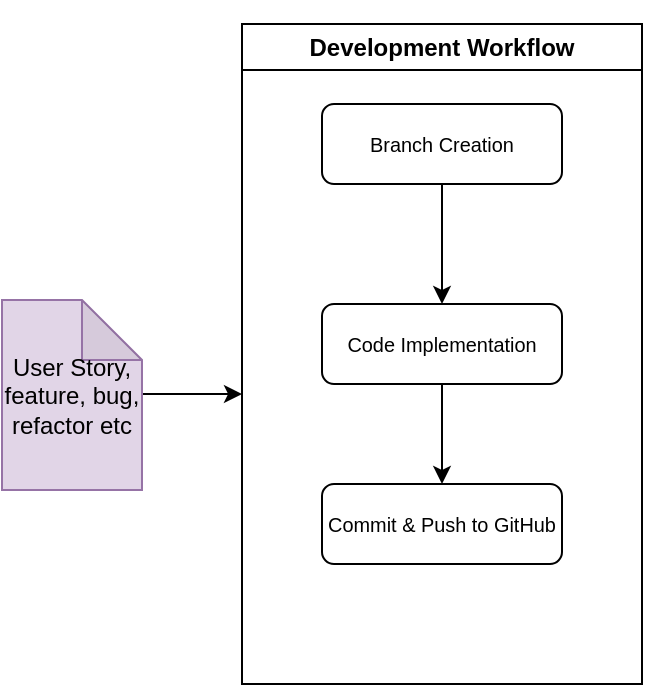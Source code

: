 <mxfile version="28.0.6">
  <diagram name="Page-1" id="EbjfTGf5r0Gx9nRoqe3C">
    <mxGraphModel dx="1042" dy="563" grid="1" gridSize="10" guides="1" tooltips="1" connect="1" arrows="1" fold="1" page="1" pageScale="1" pageWidth="850" pageHeight="1100" math="0" shadow="0">
      <root>
        <mxCell id="0" />
        <mxCell id="1" parent="0" />
        <mxCell id="KNAOEGE33msUkNw9f4Dj-1" style="edgeStyle=orthogonalEdgeStyle;rounded=0;orthogonalLoop=1;jettySize=auto;html=1;" edge="1" parent="1" source="cg-BynvlAc0QhbgM30q9-4">
          <mxGeometry relative="1" as="geometry">
            <mxPoint x="150" y="275" as="targetPoint" />
          </mxGeometry>
        </mxCell>
        <mxCell id="cg-BynvlAc0QhbgM30q9-4" value="User Story,&lt;br&gt;feature, bug, refactor etc" style="shape=note;whiteSpace=wrap;html=1;backgroundOutline=1;darkOpacity=0.05;fillColor=#e1d5e7;strokeColor=#9673a6;" parent="1" vertex="1">
          <mxGeometry x="30" y="228" width="70" height="95" as="geometry" />
        </mxCell>
        <mxCell id="cg-BynvlAc0QhbgM30q9-19" value="&lt;h4&gt;&lt;strong&gt;Development Workflow&lt;/strong&gt;&lt;/h4&gt;" style="swimlane;whiteSpace=wrap;html=1;" parent="1" vertex="1">
          <mxGeometry x="150" y="90" width="200" height="330" as="geometry" />
        </mxCell>
        <mxCell id="cg-BynvlAc0QhbgM30q9-22" value="" style="edgeStyle=orthogonalEdgeStyle;rounded=0;orthogonalLoop=1;jettySize=auto;html=1;" parent="cg-BynvlAc0QhbgM30q9-19" source="cg-BynvlAc0QhbgM30q9-20" target="cg-BynvlAc0QhbgM30q9-21" edge="1">
          <mxGeometry relative="1" as="geometry" />
        </mxCell>
        <mxCell id="cg-BynvlAc0QhbgM30q9-20" value="&lt;h5&gt;&lt;span style=&quot;font-weight: normal;&quot;&gt;Branch Creation&lt;/span&gt;&lt;/h5&gt;" style="rounded=1;whiteSpace=wrap;html=1;" parent="cg-BynvlAc0QhbgM30q9-19" vertex="1">
          <mxGeometry x="40" y="40" width="120" height="40" as="geometry" />
        </mxCell>
        <mxCell id="cg-BynvlAc0QhbgM30q9-24" value="" style="edgeStyle=orthogonalEdgeStyle;rounded=0;orthogonalLoop=1;jettySize=auto;html=1;" parent="cg-BynvlAc0QhbgM30q9-19" source="cg-BynvlAc0QhbgM30q9-21" target="cg-BynvlAc0QhbgM30q9-23" edge="1">
          <mxGeometry relative="1" as="geometry" />
        </mxCell>
        <mxCell id="cg-BynvlAc0QhbgM30q9-21" value="&lt;h5&gt;&lt;span style=&quot;font-weight: normal;&quot;&gt;Code Implementation&lt;/span&gt;&lt;/h5&gt;" style="rounded=1;whiteSpace=wrap;html=1;" parent="cg-BynvlAc0QhbgM30q9-19" vertex="1">
          <mxGeometry x="40" y="140" width="120" height="40" as="geometry" />
        </mxCell>
        <mxCell id="cg-BynvlAc0QhbgM30q9-23" value="&lt;h5&gt;&lt;span style=&quot;font-weight: normal;&quot;&gt;Commit &amp;amp; Push to GitHub&lt;/span&gt;&lt;/h5&gt;" style="rounded=1;whiteSpace=wrap;html=1;" parent="cg-BynvlAc0QhbgM30q9-19" vertex="1">
          <mxGeometry x="40" y="230" width="120" height="40" as="geometry" />
        </mxCell>
      </root>
    </mxGraphModel>
  </diagram>
</mxfile>

